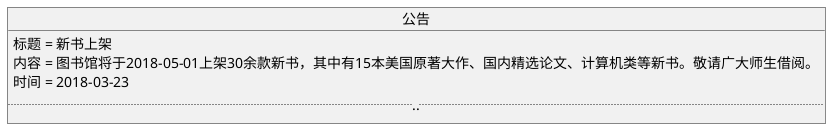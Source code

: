 @startuml

object 公告{
    标题 = 新书上架
    内容 = 图书馆将于2018-05-01上架30余款新书，其中有15本美国原著大作、国内精选论文、计算机类等新书。敬请广大师生借阅。
    时间 = 2018-03-23
    ......
}

@enduml